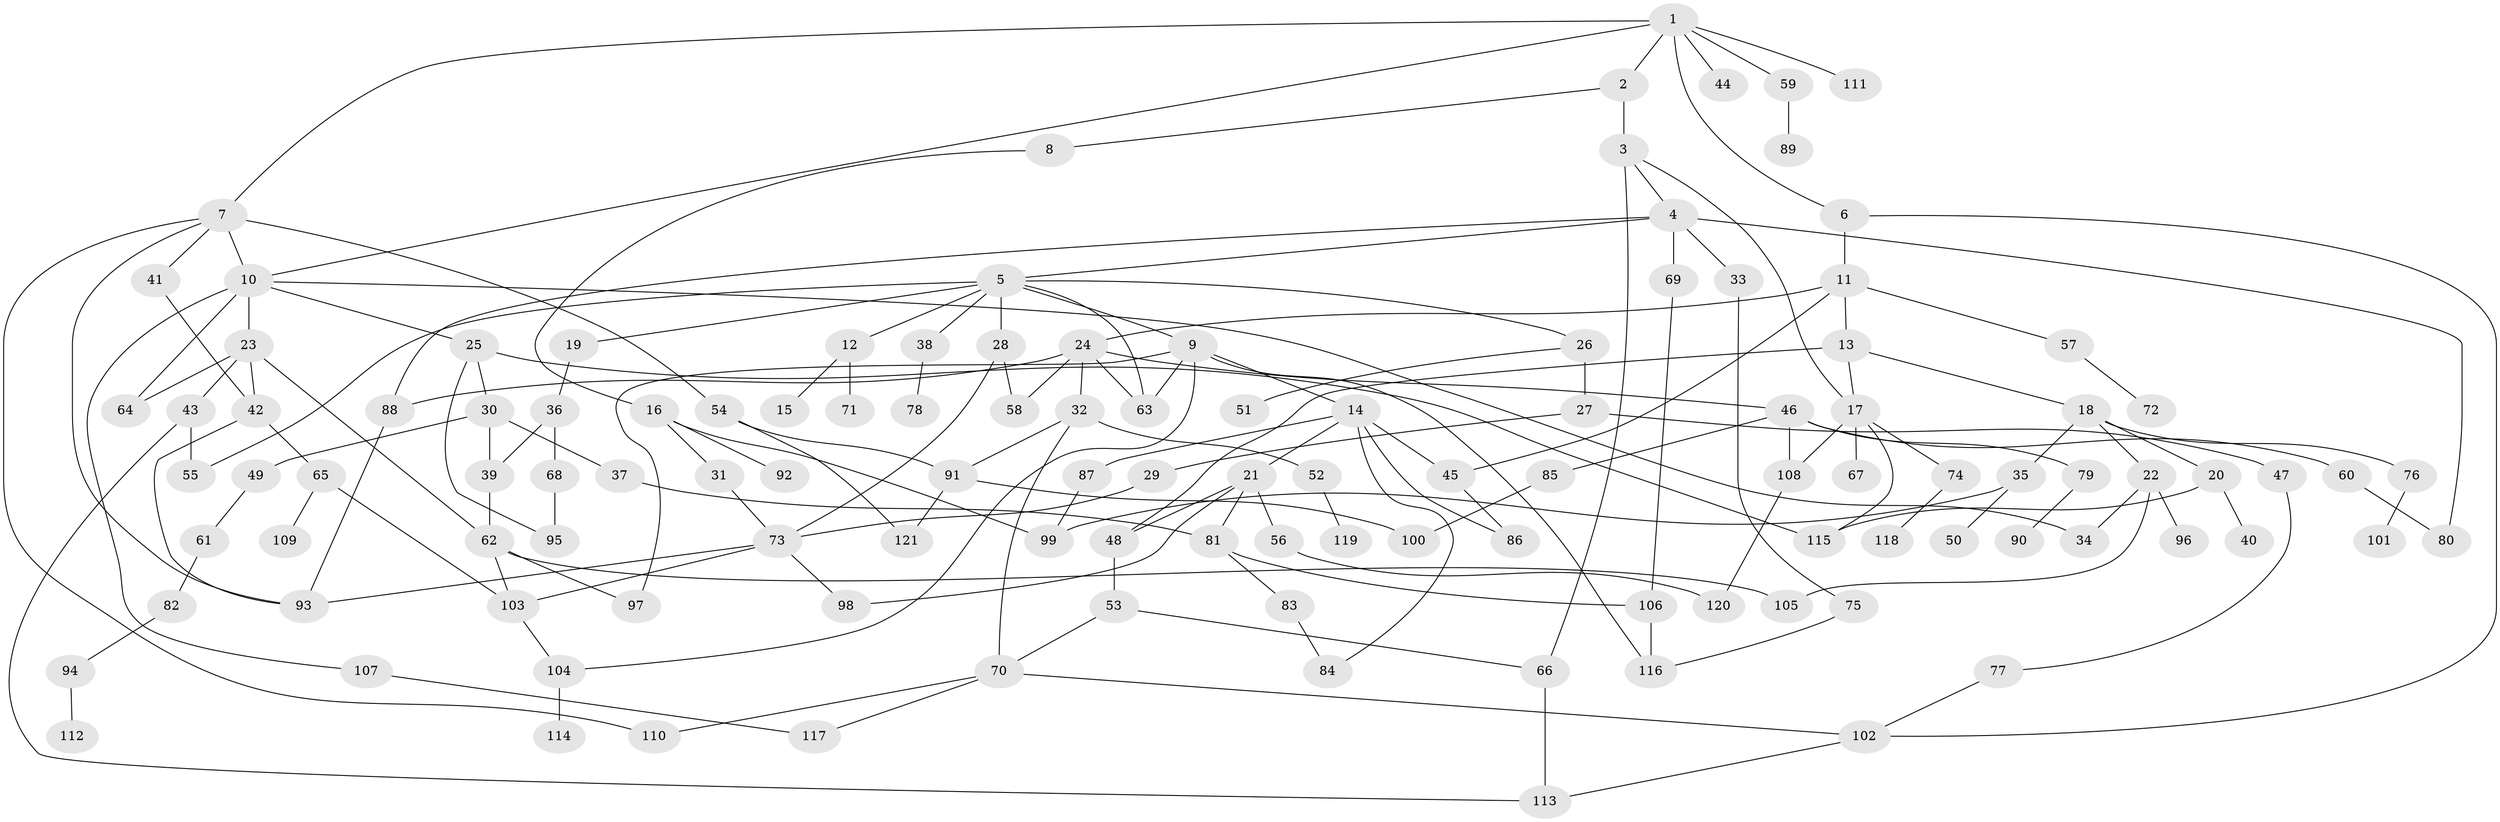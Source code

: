 // coarse degree distribution, {7: 0.023809523809523808, 9: 0.011904761904761904, 5: 0.09523809523809523, 4: 0.07142857142857142, 2: 0.42857142857142855, 1: 0.19047619047619047, 8: 0.023809523809523808, 3: 0.10714285714285714, 6: 0.03571428571428571, 10: 0.011904761904761904}
// Generated by graph-tools (version 1.1) at 2025/45/03/04/25 21:45:32]
// undirected, 121 vertices, 170 edges
graph export_dot {
graph [start="1"]
  node [color=gray90,style=filled];
  1;
  2;
  3;
  4;
  5;
  6;
  7;
  8;
  9;
  10;
  11;
  12;
  13;
  14;
  15;
  16;
  17;
  18;
  19;
  20;
  21;
  22;
  23;
  24;
  25;
  26;
  27;
  28;
  29;
  30;
  31;
  32;
  33;
  34;
  35;
  36;
  37;
  38;
  39;
  40;
  41;
  42;
  43;
  44;
  45;
  46;
  47;
  48;
  49;
  50;
  51;
  52;
  53;
  54;
  55;
  56;
  57;
  58;
  59;
  60;
  61;
  62;
  63;
  64;
  65;
  66;
  67;
  68;
  69;
  70;
  71;
  72;
  73;
  74;
  75;
  76;
  77;
  78;
  79;
  80;
  81;
  82;
  83;
  84;
  85;
  86;
  87;
  88;
  89;
  90;
  91;
  92;
  93;
  94;
  95;
  96;
  97;
  98;
  99;
  100;
  101;
  102;
  103;
  104;
  105;
  106;
  107;
  108;
  109;
  110;
  111;
  112;
  113;
  114;
  115;
  116;
  117;
  118;
  119;
  120;
  121;
  1 -- 2;
  1 -- 6;
  1 -- 7;
  1 -- 44;
  1 -- 59;
  1 -- 111;
  1 -- 10;
  2 -- 3;
  2 -- 8;
  3 -- 4;
  3 -- 66;
  3 -- 17;
  4 -- 5;
  4 -- 33;
  4 -- 69;
  4 -- 80;
  4 -- 88;
  5 -- 9;
  5 -- 12;
  5 -- 19;
  5 -- 26;
  5 -- 28;
  5 -- 38;
  5 -- 55;
  5 -- 63;
  6 -- 11;
  6 -- 102;
  7 -- 10;
  7 -- 41;
  7 -- 54;
  7 -- 110;
  7 -- 93;
  8 -- 16;
  9 -- 14;
  9 -- 116;
  9 -- 97;
  9 -- 63;
  9 -- 104;
  10 -- 23;
  10 -- 25;
  10 -- 107;
  10 -- 64;
  10 -- 34;
  11 -- 13;
  11 -- 24;
  11 -- 57;
  11 -- 45;
  12 -- 15;
  12 -- 71;
  13 -- 17;
  13 -- 18;
  13 -- 48;
  14 -- 21;
  14 -- 45;
  14 -- 84;
  14 -- 86;
  14 -- 87;
  16 -- 31;
  16 -- 92;
  16 -- 99;
  17 -- 67;
  17 -- 74;
  17 -- 115;
  17 -- 108;
  18 -- 20;
  18 -- 22;
  18 -- 35;
  18 -- 76;
  19 -- 36;
  20 -- 40;
  20 -- 115;
  21 -- 56;
  21 -- 81;
  21 -- 48;
  21 -- 98;
  22 -- 34;
  22 -- 96;
  22 -- 105;
  23 -- 43;
  23 -- 62;
  23 -- 64;
  23 -- 42;
  24 -- 32;
  24 -- 46;
  24 -- 63;
  24 -- 88;
  24 -- 58;
  25 -- 30;
  25 -- 95;
  25 -- 115;
  26 -- 27;
  26 -- 51;
  27 -- 29;
  27 -- 47;
  28 -- 58;
  28 -- 73;
  29 -- 73;
  30 -- 37;
  30 -- 39;
  30 -- 49;
  31 -- 73;
  32 -- 52;
  32 -- 91;
  32 -- 70;
  33 -- 75;
  35 -- 50;
  35 -- 99;
  36 -- 68;
  36 -- 39;
  37 -- 81;
  38 -- 78;
  39 -- 62;
  41 -- 42;
  42 -- 65;
  42 -- 93;
  43 -- 113;
  43 -- 55;
  45 -- 86;
  46 -- 60;
  46 -- 79;
  46 -- 85;
  46 -- 108;
  47 -- 77;
  48 -- 53;
  49 -- 61;
  52 -- 119;
  53 -- 70;
  53 -- 66;
  54 -- 91;
  54 -- 121;
  56 -- 120;
  57 -- 72;
  59 -- 89;
  60 -- 80;
  61 -- 82;
  62 -- 97;
  62 -- 105;
  62 -- 103;
  65 -- 109;
  65 -- 103;
  66 -- 113;
  68 -- 95;
  69 -- 106;
  70 -- 110;
  70 -- 117;
  70 -- 102;
  73 -- 98;
  73 -- 103;
  73 -- 93;
  74 -- 118;
  75 -- 116;
  76 -- 101;
  77 -- 102;
  79 -- 90;
  81 -- 83;
  81 -- 106;
  82 -- 94;
  83 -- 84;
  85 -- 100;
  87 -- 99;
  88 -- 93;
  91 -- 100;
  91 -- 121;
  94 -- 112;
  102 -- 113;
  103 -- 104;
  104 -- 114;
  106 -- 116;
  107 -- 117;
  108 -- 120;
}
